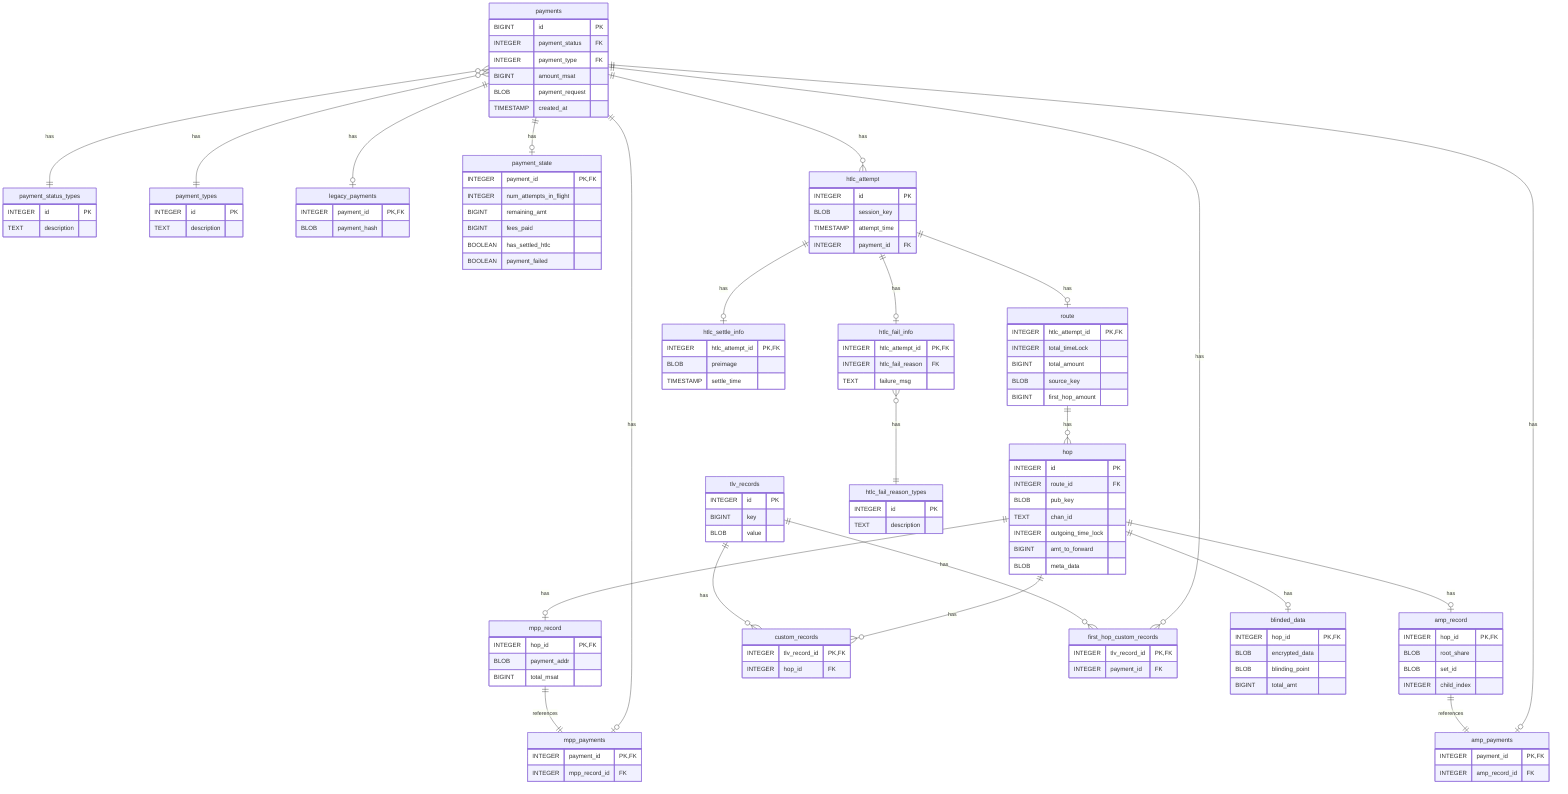 erDiagram
    payments {
        BIGINT id PK
        INTEGER payment_status FK
        INTEGER payment_type FK
        BIGINT amount_msat
        BLOB payment_request
        TIMESTAMP created_at
    }
    payment_status_types {
        INTEGER id PK
        TEXT description
    }
    payment_types {
        INTEGER id PK
        TEXT description
    }
    legacy_payments {
        INTEGER payment_id PK,FK
        BLOB payment_hash
    }
    mpp_payments {
        INTEGER payment_id PK,FK
        INTEGER mpp_record_id FK
    }
    amp_payments {
        INTEGER payment_id PK,FK
        INTEGER amp_record_id FK
    }
    payment_state {
        INTEGER payment_id PK,FK
        INTEGER num_attempts_in_flight
        BIGINT remaining_amt
        BIGINT fees_paid
        BOOLEAN has_settled_htlc
        BOOLEAN payment_failed
    }
    htlc_attempt {
        INTEGER id PK
        BLOB session_key
        TIMESTAMP attempt_time
        INTEGER payment_id FK
    }
    route {
        INTEGER htlc_attempt_id PK,FK
        INTEGER total_timeLock
        BIGINT total_amount
        BLOB source_key
        BIGINT first_hop_amount
    }
    hop {
        INTEGER id PK
        INTEGER route_id FK
        BLOB pub_key
        TEXT chan_id
        INTEGER outgoing_time_lock
        BIGINT amt_to_forward
        BLOB meta_data
    }
    mpp_record {
        INTEGER hop_id PK,FK
        BLOB payment_addr
        BIGINT total_msat
    }
    amp_record {
        INTEGER hop_id PK,FK
        BLOB root_share
        BLOB set_id
        INTEGER child_index
    }
    tlv_records {
        INTEGER id PK
        BIGINT key
        BLOB value
    }
    custom_records {
        INTEGER tlv_record_id PK,FK
        INTEGER hop_id FK
    }
    first_hop_custom_records {
        INTEGER tlv_record_id PK,FK
        INTEGER payment_id FK
    }
    blinded_data {
        INTEGER hop_id PK,FK
        BLOB encrypted_data
        BLOB blinding_point
        BIGINT total_amt
    }
    htlc_settle_info {
        INTEGER htlc_attempt_id PK,FK
        BLOB preimage
        TIMESTAMP settle_time
    }
    htlc_fail_info {
        INTEGER htlc_attempt_id PK,FK
        INTEGER htlc_fail_reason FK
        TEXT failure_msg
    }
    htlc_fail_reason_types {
        INTEGER id PK
        TEXT description
    }

    payments ||--o| legacy_payments : has
    payments ||--o| mpp_payments : has
    payments ||--o| amp_payments : has
    payments ||--o| payment_state : has
    payments ||--o{ first_hop_custom_records : has
    payments ||--o{ htlc_attempt : has
    payments }o--|| payment_status_types : has
    payments }o--|| payment_types : has
    htlc_attempt ||--o| route : has
    route ||--o{ hop : has
    hop ||--o| mpp_record : has
    hop ||--o| amp_record : has
    hop ||--o{ custom_records : has
    hop ||--o| blinded_data : has
    htlc_attempt ||--o| htlc_settle_info : has
    htlc_attempt ||--o| htlc_fail_info : has
    htlc_fail_info }o--|| htlc_fail_reason_types : has
    mpp_record ||--|| mpp_payments : references
    amp_record ||--|| amp_payments : references
    tlv_records ||--o{ custom_records : has
    tlv_records ||--o{ first_hop_custom_records : has